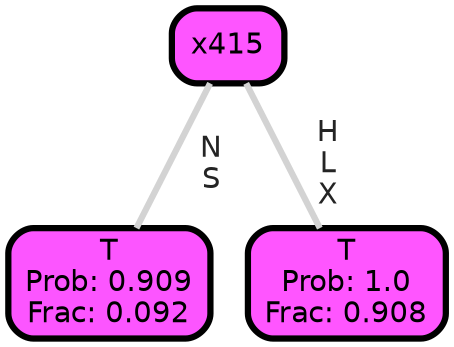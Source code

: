 graph Tree {
node [shape=box, style="filled, rounded",color="black",penwidth="3",fontcolor="black",                 fontname=helvetica] ;
graph [ranksep="0 equally", splines=straight,                 bgcolor=transparent, dpi=200] ;
edge [fontname=helvetica, fontweight=bold,fontcolor=grey14,color=lightgray] ;
0 [label="T
Prob: 0.909
Frac: 0.092", fillcolor="#fc55ff"] ;
1 [label="x415", fillcolor="#fe55ff"] ;
2 [label="T
Prob: 1.0
Frac: 0.908", fillcolor="#ff55ff"] ;
1 -- 0 [label=" N\n S",penwidth=3] ;
1 -- 2 [label=" H\n L\n X",penwidth=3] ;
{rank = same;}}